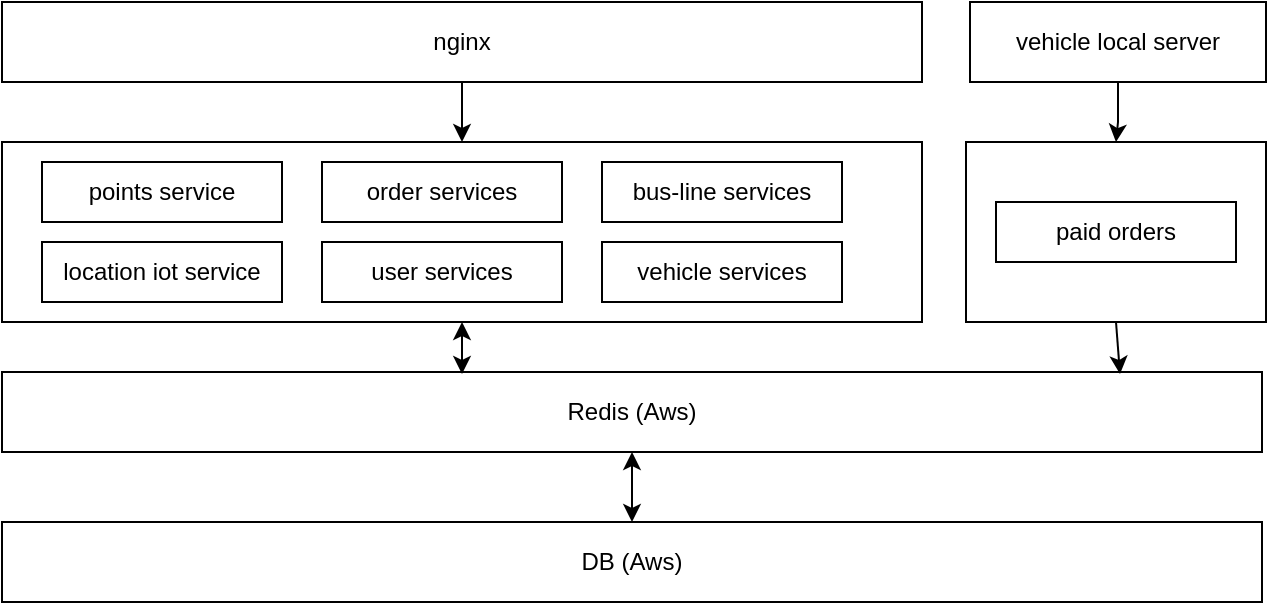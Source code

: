 <mxfile version="14.1.8" type="github">
  <diagram id="gbyR3BbDIpJ6xn25tHza" name="Page-1">
    <mxGraphModel dx="1135" dy="738" grid="1" gridSize="10" guides="1" tooltips="1" connect="1" arrows="1" fold="1" page="1" pageScale="1" pageWidth="827" pageHeight="1169" math="0" shadow="0">
      <root>
        <mxCell id="0" />
        <mxCell id="1" parent="0" />
        <mxCell id="zfAiL8usJquPXQVk5bwJ-2" value="DB (Aws)" style="rounded=0;whiteSpace=wrap;html=1;" parent="1" vertex="1">
          <mxGeometry x="90" y="660" width="630" height="40" as="geometry" />
        </mxCell>
        <mxCell id="zfAiL8usJquPXQVk5bwJ-3" value="Redis (Aws)" style="rounded=0;whiteSpace=wrap;html=1;" parent="1" vertex="1">
          <mxGeometry x="90" y="585" width="630" height="40" as="geometry" />
        </mxCell>
        <mxCell id="zfAiL8usJquPXQVk5bwJ-10" value="" style="endArrow=classic;startArrow=classic;html=1;entryX=0.5;entryY=0;entryDx=0;entryDy=0;exitX=0.5;exitY=1;exitDx=0;exitDy=0;" parent="1" source="zfAiL8usJquPXQVk5bwJ-3" target="zfAiL8usJquPXQVk5bwJ-2" edge="1">
          <mxGeometry width="50" height="50" relative="1" as="geometry">
            <mxPoint x="340" y="510" as="sourcePoint" />
            <mxPoint x="390" y="460" as="targetPoint" />
          </mxGeometry>
        </mxCell>
        <mxCell id="zfAiL8usJquPXQVk5bwJ-12" value="" style="rounded=0;whiteSpace=wrap;html=1;" parent="1" vertex="1">
          <mxGeometry x="572" y="470" width="150" height="90" as="geometry" />
        </mxCell>
        <mxCell id="zfAiL8usJquPXQVk5bwJ-13" value="paid orders" style="rounded=0;whiteSpace=wrap;html=1;" parent="1" vertex="1">
          <mxGeometry x="587" y="500" width="120" height="30" as="geometry" />
        </mxCell>
        <mxCell id="zfAiL8usJquPXQVk5bwJ-16" value="" style="rounded=0;whiteSpace=wrap;html=1;" parent="1" vertex="1">
          <mxGeometry x="90" y="470" width="460" height="90" as="geometry" />
        </mxCell>
        <mxCell id="qv1XhSE9-4ylHCxE3Da8-3" value="" style="endArrow=classic;html=1;exitX=0.5;exitY=1;exitDx=0;exitDy=0;" edge="1" parent="1" source="zfAiL8usJquPXQVk5bwJ-12">
          <mxGeometry width="50" height="50" relative="1" as="geometry">
            <mxPoint x="647" y="560" as="sourcePoint" />
            <mxPoint x="649" y="586" as="targetPoint" />
          </mxGeometry>
        </mxCell>
        <mxCell id="qv1XhSE9-4ylHCxE3Da8-4" value="points service" style="rounded=0;whiteSpace=wrap;html=1;" vertex="1" parent="1">
          <mxGeometry x="110" y="480" width="120" height="30" as="geometry" />
        </mxCell>
        <mxCell id="qv1XhSE9-4ylHCxE3Da8-5" value="location iot service" style="rounded=0;whiteSpace=wrap;html=1;" vertex="1" parent="1">
          <mxGeometry x="110" y="520" width="120" height="30" as="geometry" />
        </mxCell>
        <mxCell id="qv1XhSE9-4ylHCxE3Da8-6" value="order services" style="rounded=0;whiteSpace=wrap;html=1;" vertex="1" parent="1">
          <mxGeometry x="250" y="480" width="120" height="30" as="geometry" />
        </mxCell>
        <mxCell id="qv1XhSE9-4ylHCxE3Da8-7" value="user services" style="rounded=0;whiteSpace=wrap;html=1;" vertex="1" parent="1">
          <mxGeometry x="250" y="520" width="120" height="30" as="geometry" />
        </mxCell>
        <mxCell id="qv1XhSE9-4ylHCxE3Da8-8" value="bus-line services" style="rounded=0;whiteSpace=wrap;html=1;" vertex="1" parent="1">
          <mxGeometry x="390" y="480" width="120" height="30" as="geometry" />
        </mxCell>
        <mxCell id="qv1XhSE9-4ylHCxE3Da8-9" value="vehicle services" style="rounded=0;whiteSpace=wrap;html=1;" vertex="1" parent="1">
          <mxGeometry x="390" y="520" width="120" height="30" as="geometry" />
        </mxCell>
        <mxCell id="qv1XhSE9-4ylHCxE3Da8-13" value="" style="edgeStyle=orthogonalEdgeStyle;rounded=0;orthogonalLoop=1;jettySize=auto;html=1;" edge="1" parent="1" source="qv1XhSE9-4ylHCxE3Da8-10">
          <mxGeometry relative="1" as="geometry">
            <mxPoint x="647" y="470" as="targetPoint" />
          </mxGeometry>
        </mxCell>
        <mxCell id="qv1XhSE9-4ylHCxE3Da8-10" value="vehicle local server" style="rounded=0;whiteSpace=wrap;html=1;" vertex="1" parent="1">
          <mxGeometry x="574" y="400" width="148" height="40" as="geometry" />
        </mxCell>
        <mxCell id="qv1XhSE9-4ylHCxE3Da8-11" value="nginx" style="rounded=0;whiteSpace=wrap;html=1;" vertex="1" parent="1">
          <mxGeometry x="90" y="400" width="460" height="40" as="geometry" />
        </mxCell>
        <mxCell id="qv1XhSE9-4ylHCxE3Da8-16" value="" style="endArrow=classic;html=1;exitX=0.5;exitY=1;exitDx=0;exitDy=0;entryX=0.5;entryY=0;entryDx=0;entryDy=0;" edge="1" parent="1" source="qv1XhSE9-4ylHCxE3Da8-11" target="zfAiL8usJquPXQVk5bwJ-16">
          <mxGeometry width="50" height="50" relative="1" as="geometry">
            <mxPoint x="210" y="340" as="sourcePoint" />
            <mxPoint x="260" y="290" as="targetPoint" />
          </mxGeometry>
        </mxCell>
        <mxCell id="qv1XhSE9-4ylHCxE3Da8-18" value="" style="endArrow=classic;startArrow=classic;html=1;" edge="1" parent="1">
          <mxGeometry width="50" height="50" relative="1" as="geometry">
            <mxPoint x="320" y="586" as="sourcePoint" />
            <mxPoint x="320" y="560" as="targetPoint" />
          </mxGeometry>
        </mxCell>
      </root>
    </mxGraphModel>
  </diagram>
</mxfile>
